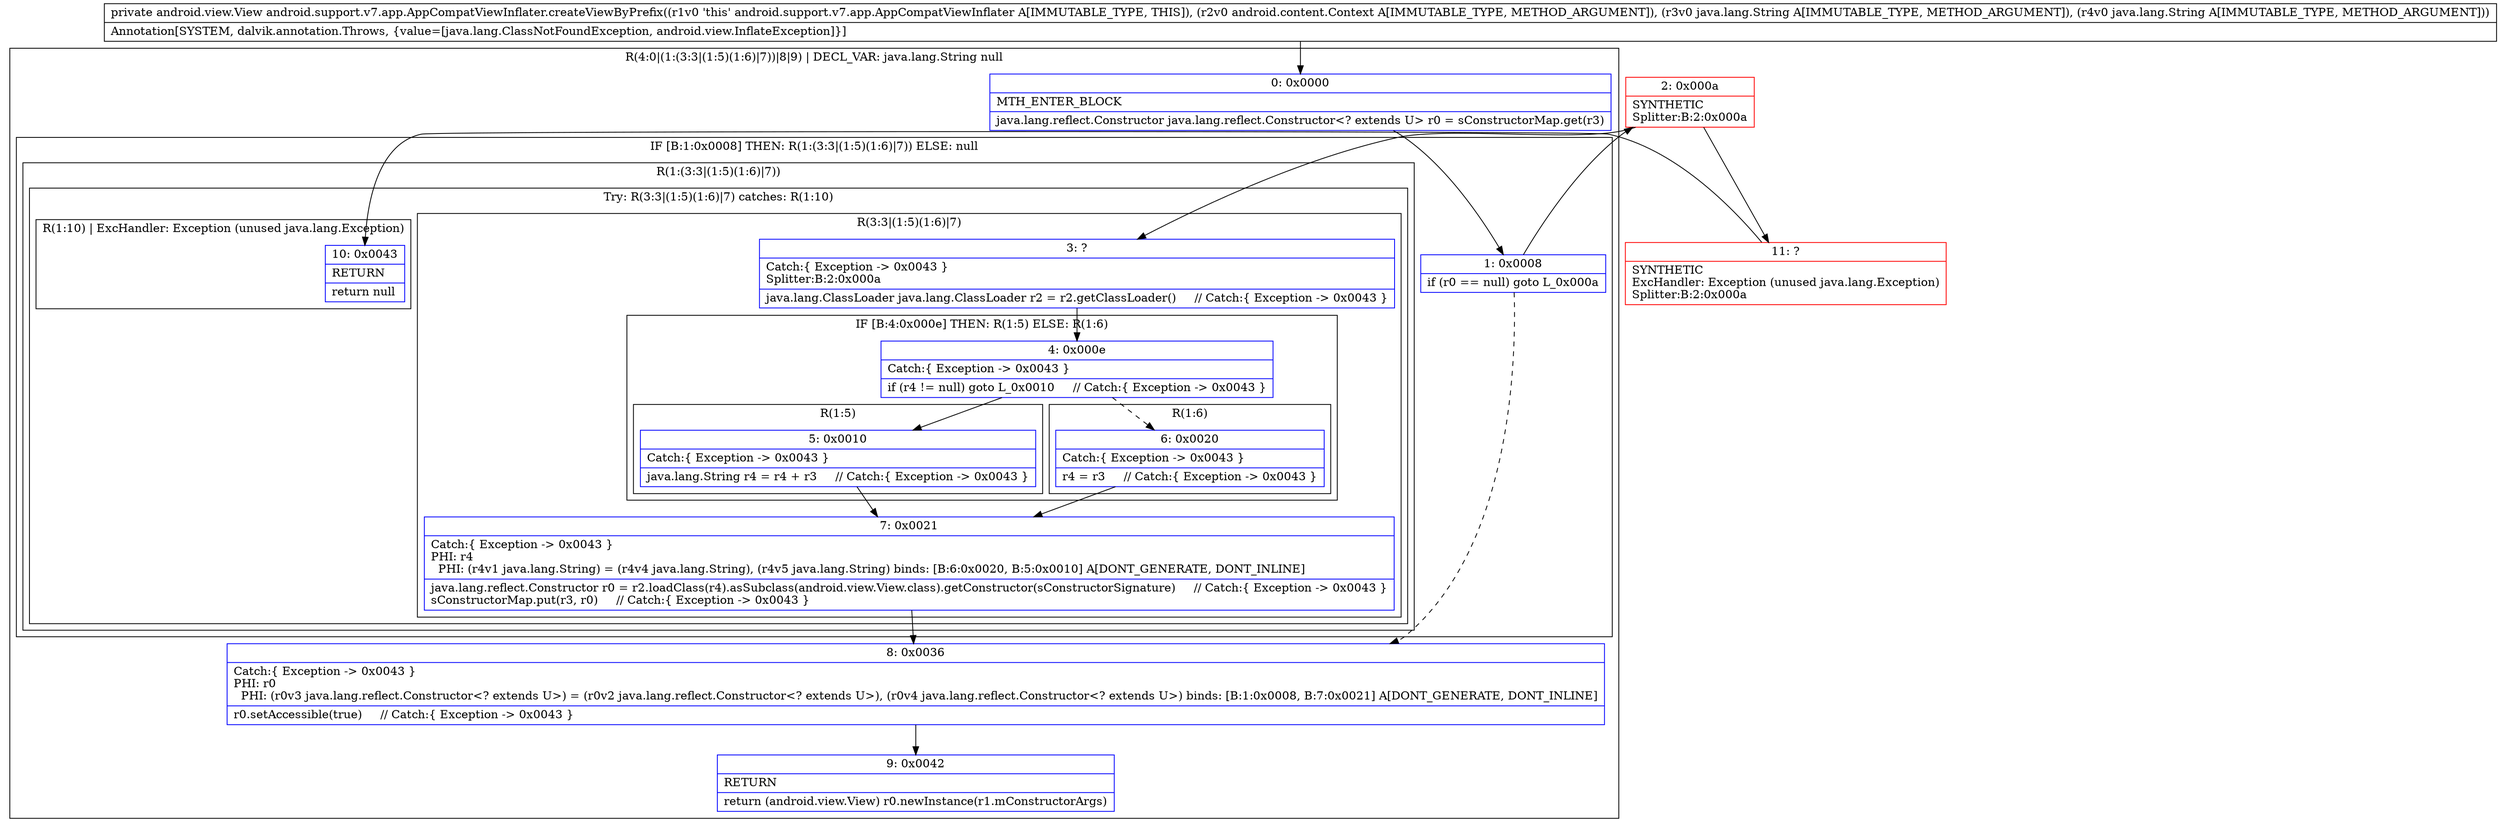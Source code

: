 digraph "CFG forandroid.support.v7.app.AppCompatViewInflater.createViewByPrefix(Landroid\/content\/Context;Ljava\/lang\/String;Ljava\/lang\/String;)Landroid\/view\/View;" {
subgraph cluster_Region_441086001 {
label = "R(4:0|(1:(3:3|(1:5)(1:6)|7))|8|9) | DECL_VAR: java.lang.String null\l";
node [shape=record,color=blue];
Node_0 [shape=record,label="{0\:\ 0x0000|MTH_ENTER_BLOCK\l|java.lang.reflect.Constructor java.lang.reflect.Constructor\<? extends U\> r0 = sConstructorMap.get(r3)\l}"];
subgraph cluster_IfRegion_1624034821 {
label = "IF [B:1:0x0008] THEN: R(1:(3:3|(1:5)(1:6)|7)) ELSE: null";
node [shape=record,color=blue];
Node_1 [shape=record,label="{1\:\ 0x0008|if (r0 == null) goto L_0x000a\l}"];
subgraph cluster_Region_2114525570 {
label = "R(1:(3:3|(1:5)(1:6)|7))";
node [shape=record,color=blue];
subgraph cluster_TryCatchRegion_654726767 {
label = "Try: R(3:3|(1:5)(1:6)|7) catches: R(1:10)";
node [shape=record,color=blue];
subgraph cluster_Region_147092070 {
label = "R(3:3|(1:5)(1:6)|7)";
node [shape=record,color=blue];
Node_3 [shape=record,label="{3\:\ ?|Catch:\{ Exception \-\> 0x0043 \}\lSplitter:B:2:0x000a\l|java.lang.ClassLoader java.lang.ClassLoader r2 = r2.getClassLoader()     \/\/ Catch:\{ Exception \-\> 0x0043 \}\l}"];
subgraph cluster_IfRegion_1959379228 {
label = "IF [B:4:0x000e] THEN: R(1:5) ELSE: R(1:6)";
node [shape=record,color=blue];
Node_4 [shape=record,label="{4\:\ 0x000e|Catch:\{ Exception \-\> 0x0043 \}\l|if (r4 != null) goto L_0x0010     \/\/ Catch:\{ Exception \-\> 0x0043 \}\l}"];
subgraph cluster_Region_111802438 {
label = "R(1:5)";
node [shape=record,color=blue];
Node_5 [shape=record,label="{5\:\ 0x0010|Catch:\{ Exception \-\> 0x0043 \}\l|java.lang.String r4 = r4 + r3     \/\/ Catch:\{ Exception \-\> 0x0043 \}\l}"];
}
subgraph cluster_Region_1328271978 {
label = "R(1:6)";
node [shape=record,color=blue];
Node_6 [shape=record,label="{6\:\ 0x0020|Catch:\{ Exception \-\> 0x0043 \}\l|r4 = r3     \/\/ Catch:\{ Exception \-\> 0x0043 \}\l}"];
}
}
Node_7 [shape=record,label="{7\:\ 0x0021|Catch:\{ Exception \-\> 0x0043 \}\lPHI: r4 \l  PHI: (r4v1 java.lang.String) = (r4v4 java.lang.String), (r4v5 java.lang.String) binds: [B:6:0x0020, B:5:0x0010] A[DONT_GENERATE, DONT_INLINE]\l|java.lang.reflect.Constructor r0 = r2.loadClass(r4).asSubclass(android.view.View.class).getConstructor(sConstructorSignature)     \/\/ Catch:\{ Exception \-\> 0x0043 \}\lsConstructorMap.put(r3, r0)     \/\/ Catch:\{ Exception \-\> 0x0043 \}\l}"];
}
subgraph cluster_Region_428011713 {
label = "R(1:10) | ExcHandler: Exception (unused java.lang.Exception)\l";
node [shape=record,color=blue];
Node_10 [shape=record,label="{10\:\ 0x0043|RETURN\l|return null\l}"];
}
}
}
}
Node_8 [shape=record,label="{8\:\ 0x0036|Catch:\{ Exception \-\> 0x0043 \}\lPHI: r0 \l  PHI: (r0v3 java.lang.reflect.Constructor\<? extends U\>) = (r0v2 java.lang.reflect.Constructor\<? extends U\>), (r0v4 java.lang.reflect.Constructor\<? extends U\>) binds: [B:1:0x0008, B:7:0x0021] A[DONT_GENERATE, DONT_INLINE]\l|r0.setAccessible(true)     \/\/ Catch:\{ Exception \-\> 0x0043 \}\l}"];
Node_9 [shape=record,label="{9\:\ 0x0042|RETURN\l|return (android.view.View) r0.newInstance(r1.mConstructorArgs)\l}"];
}
subgraph cluster_Region_428011713 {
label = "R(1:10) | ExcHandler: Exception (unused java.lang.Exception)\l";
node [shape=record,color=blue];
Node_10 [shape=record,label="{10\:\ 0x0043|RETURN\l|return null\l}"];
}
Node_2 [shape=record,color=red,label="{2\:\ 0x000a|SYNTHETIC\lSplitter:B:2:0x000a\l}"];
Node_11 [shape=record,color=red,label="{11\:\ ?|SYNTHETIC\lExcHandler: Exception (unused java.lang.Exception)\lSplitter:B:2:0x000a\l}"];
MethodNode[shape=record,label="{private android.view.View android.support.v7.app.AppCompatViewInflater.createViewByPrefix((r1v0 'this' android.support.v7.app.AppCompatViewInflater A[IMMUTABLE_TYPE, THIS]), (r2v0 android.content.Context A[IMMUTABLE_TYPE, METHOD_ARGUMENT]), (r3v0 java.lang.String A[IMMUTABLE_TYPE, METHOD_ARGUMENT]), (r4v0 java.lang.String A[IMMUTABLE_TYPE, METHOD_ARGUMENT]))  | Annotation[SYSTEM, dalvik.annotation.Throws, \{value=[java.lang.ClassNotFoundException, android.view.InflateException]\}]\l}"];
MethodNode -> Node_0;
Node_0 -> Node_1;
Node_1 -> Node_2;
Node_1 -> Node_8[style=dashed];
Node_3 -> Node_4;
Node_4 -> Node_5;
Node_4 -> Node_6[style=dashed];
Node_5 -> Node_7;
Node_6 -> Node_7;
Node_7 -> Node_8;
Node_8 -> Node_9;
Node_2 -> Node_3;
Node_2 -> Node_11;
Node_11 -> Node_10;
}

